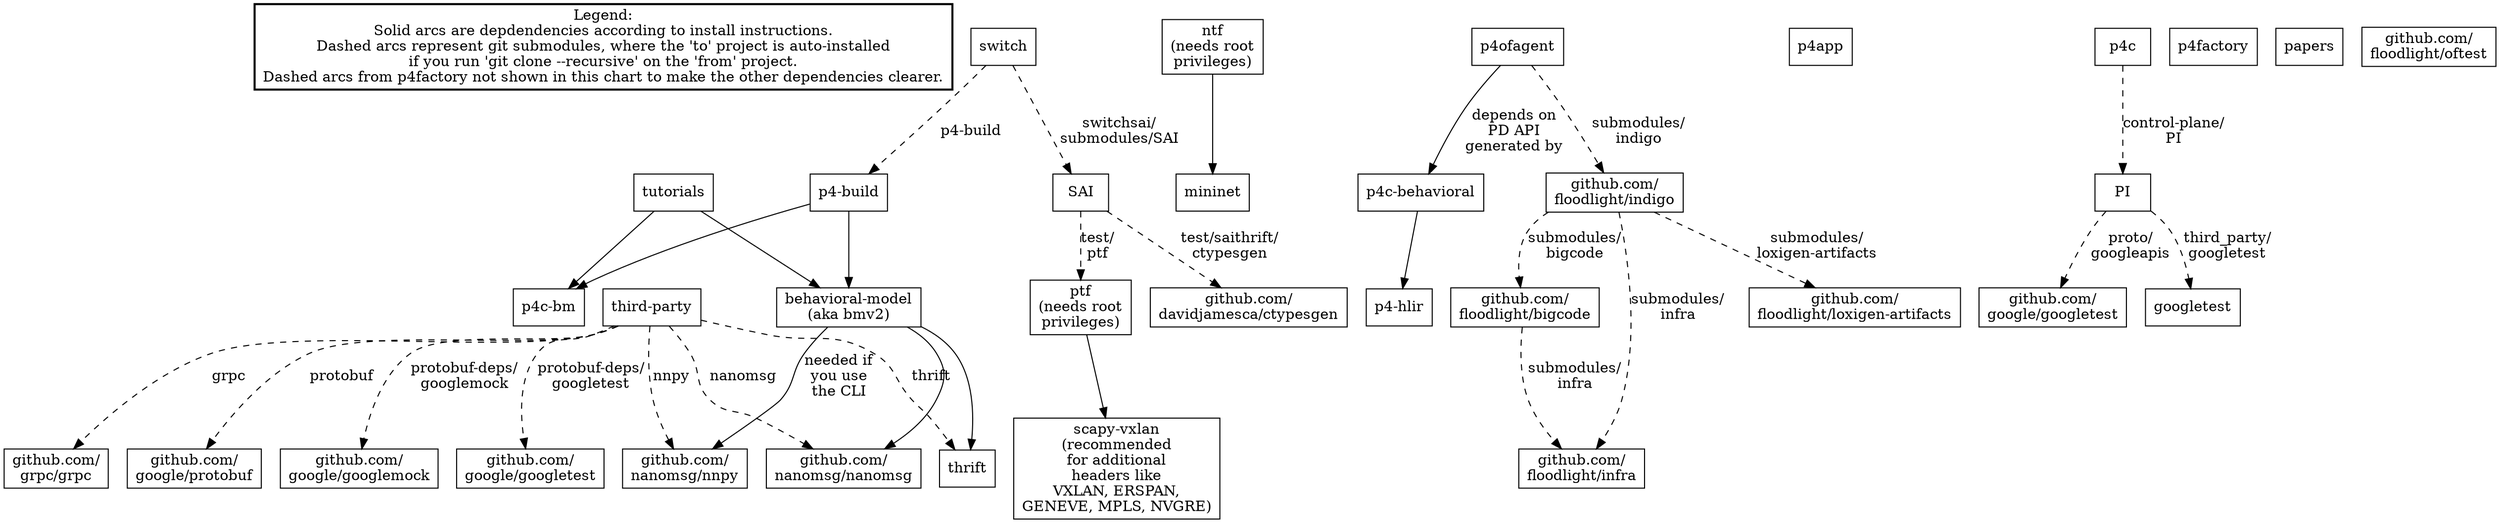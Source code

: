 digraph p4_dependencies {

    node [shape = box];

    // My hack for providing a kind of 'legend' for the drawing.
    // There is likely a better way than this.
    legen [label="Legend:\nSolid arcs are depdendencies according to install instructions.\nDashed arcs represent git submodules, where the 'to' project is auto-installed\nif you run 'git clone --recursive' on the 'from' project.\nDashed arcs from p4factory not shown in this chart to make the other dependencies clearer." style=bold];

    // All nodes, with labels, for p4lang repositories
    behavioral_model [label="behavioral-model\n(aka bmv2)"];
    mininet [label="mininet"];
    ntf [label="ntf\n(needs root\nprivileges)"];
    p4_build [label="p4-build"];
    p4_hlir [label="p4-hlir"];
    p4app [label="p4app"];
    p4c [label="p4c"];
    p4c_behavioral [label="p4c-behavioral"];
    p4c_bm [label="p4c-bm"];
    p4factory [label="p4factory"];
    p4ofagent [label="p4ofagent"];
    papers [label="papers"];
    PI [label="PI"];
    ptf [label="ptf\n(needs root\nprivileges)"];
    SAI [label="SAI"];
    scapy_vxlan [label="scapy-vxlan\n(recommended\nfor additional\nheaders like\nVXLAN, ERSPAN,\nGENEVE, MPLS, NVGRE)"];
    switch [label="switch"];
    third_party [label="third-party"];
    thrift [label="thrift"];
    tutorials [label="tutorials"];

    // All nodes, with labels, for non-p4lang repositories
    grpc [label="github.com/\ngrpc/grpc"];
    nanomsg [label="github.com/\nnanomsg/nanomsg"];
    nnpy [label="github.com/\nnanomsg/nnpy"];
    protobuf [label="github.com/\ngoogle/protobuf"];
    googlemock_for_protobuf [label="github.com/\ngoogle/googlemock"];
    googletest_for_protobuf [label="github.com/\ngoogle/googletest"];
    floodlight_oftest [label="github.com/\nfloodlight/oftest"];
    floodlight_indigo [label="github.com/\nfloodlight/indigo"];
    floodlight_bigcode [label="github.com/\nfloodlight/bigcode"];
    floodlight_infra [label="github.com/\nfloodlight/infra"];
    floodlight_loxigen_artifacts [label="github.com/\nfloodlight/loxigen-artifacts"];
    googleapis [label="github.com/\ngoogleapis/googleapis"];
    googleapis [label="github.com/\ngoogle/googletest"];
    davidjamesca_ctypesgen [label="github.com/\ndavidjamesca/ctypesgen"];


    ////////////////////////////////////////////////////////////////
    // Dependencies
    ////////////////////////////////////////////////////////////////

    behavioral_model -> thrift;
    behavioral_model -> nanomsg;
    behavioral_model -> nnpy [label="needed if\nyou use\nthe CLI"];

    ntf -> mininet;

    p4_build -> behavioral_model;
    p4_build -> p4c_bm;

    p4c -> PI [label="control-plane/\nPI" style=dashed];

    PI -> googleapis [label="proto/\ngoogleapis" style=dashed];
    PI -> googletest [label="third_party/\ngoogletest" style=dashed];

    p4c_behavioral -> p4_hlir;

//    p4factory -> behavioral_model [label="submodules/\nbm" style=dashed];
//    p4factory -> floodlight_oftest [label="submodules/\noftest" style=dashed];
//    p4factory -> p4_build [label="submodules/\np4-build" style=dashed];
//    p4factory -> p4c_behavioral [label="submodules/\np4c-behavioral" style=dashed];
//    p4factory -> p4c_bm [label="submodules/\np4c-bm" style=dashed];
//    p4factory -> p4ofagent [label="submodules/\np4ofagent" style=dashed];
//    p4factory -> ptf [label="submodules/\nptf" style=dashed];
//    p4factory -> switch [label="submodules/\nswitch" style=dashed];

    p4ofagent -> p4c_behavioral [label="depends on\nPD API\ngenerated by"];
    p4ofagent -> floodlight_indigo [label="submodules/\nindigo" style=dashed];

    floodlight_indigo -> floodlight_bigcode [label="submodules/\nbigcode" style=dashed];
    floodlight_indigo -> floodlight_infra [label="submodules/\ninfra" style=dashed];
    floodlight_indigo -> floodlight_loxigen_artifacts [label="submodules/\nloxigen-artifacts" style=dashed];
    
    floodlight_bigcode -> floodlight_infra [label="submodules/\ninfra" style=dashed];

    ptf -> scapy_vxlan;

    SAI -> ptf [label="test/\nptf" style=dashed];
    SAI -> davidjamesca_ctypesgen [label="test/saithrift/\nctypesgen" style=dashed];

    switch -> p4_build [label="p4-build" style=dashed];
    switch -> SAI [label="switchsai/\nsubmodules/SAI" style=dashed];

    third_party -> grpc [label="grpc" style=dashed];
    third_party -> nanomsg [label="nanomsg" style=dashed];
    third_party -> nnpy [label="nnpy" style=dashed];
    third_party -> protobuf [label="protobuf" style=dashed];
    third_party -> googlemock_for_protobuf [label="protobuf-deps/\ngooglemock" style=dashed];
    third_party -> googletest_for_protobuf [label="protobuf-deps/\ngoogletest" style=dashed];
    third_party -> thrift [label="thrift" style=dashed];

    tutorials -> behavioral_model;
    tutorials -> p4c_bm;
}
